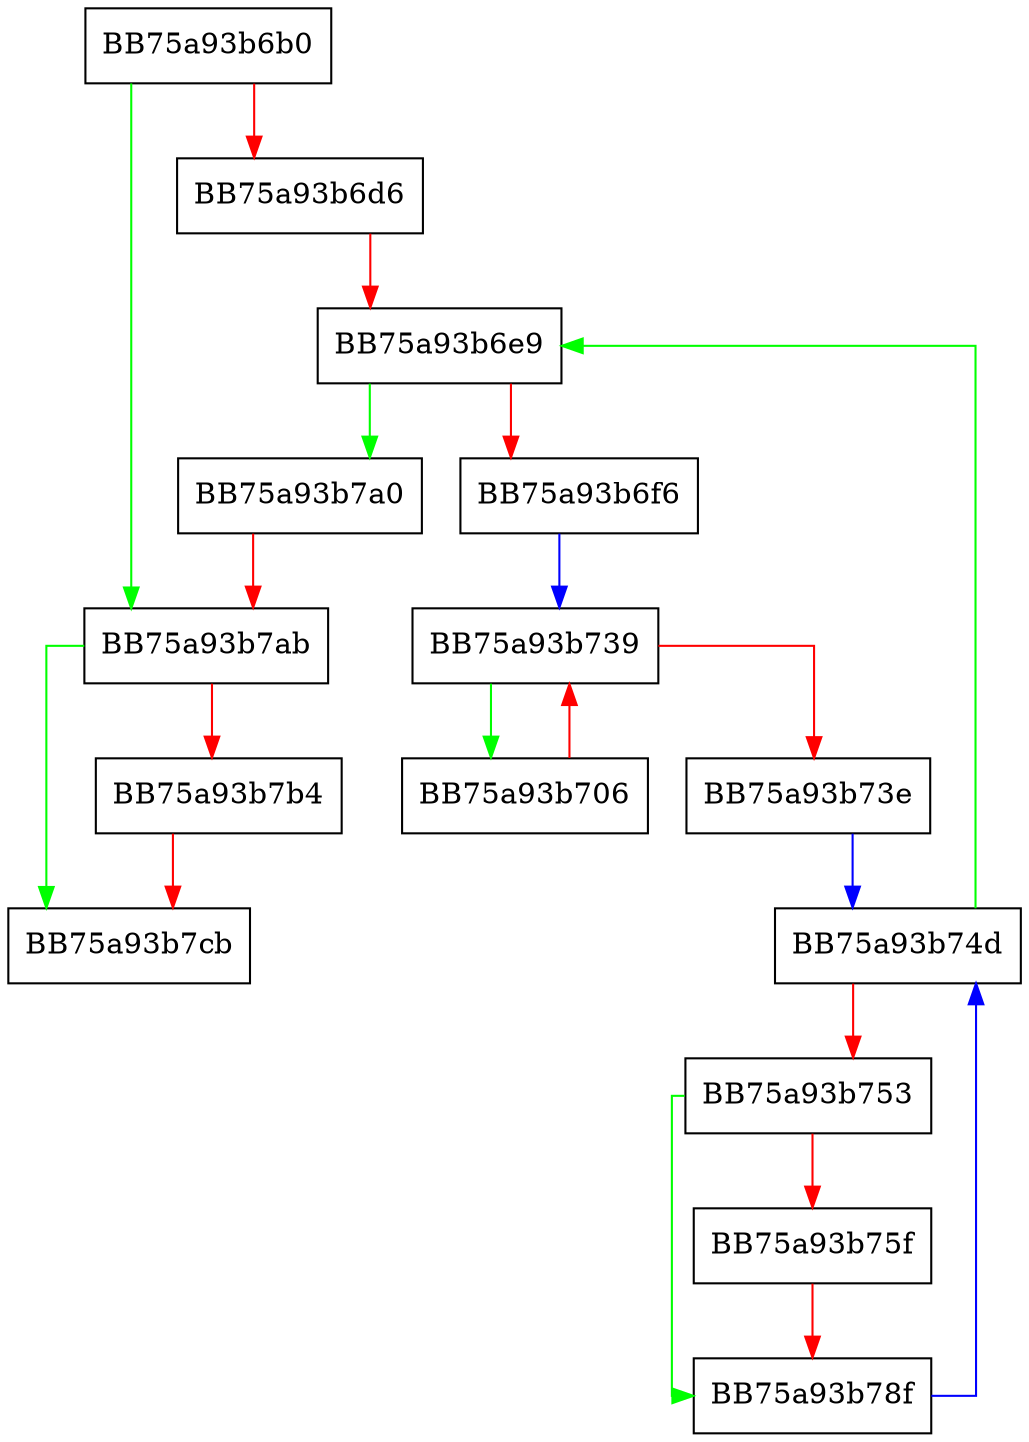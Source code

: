 digraph dump_tlv {
  node [shape="box"];
  graph [splines=ortho];
  BB75a93b6b0 -> BB75a93b7ab [color="green"];
  BB75a93b6b0 -> BB75a93b6d6 [color="red"];
  BB75a93b6d6 -> BB75a93b6e9 [color="red"];
  BB75a93b6e9 -> BB75a93b7a0 [color="green"];
  BB75a93b6e9 -> BB75a93b6f6 [color="red"];
  BB75a93b6f6 -> BB75a93b739 [color="blue"];
  BB75a93b706 -> BB75a93b739 [color="red"];
  BB75a93b739 -> BB75a93b706 [color="green"];
  BB75a93b739 -> BB75a93b73e [color="red"];
  BB75a93b73e -> BB75a93b74d [color="blue"];
  BB75a93b74d -> BB75a93b6e9 [color="green"];
  BB75a93b74d -> BB75a93b753 [color="red"];
  BB75a93b753 -> BB75a93b78f [color="green"];
  BB75a93b753 -> BB75a93b75f [color="red"];
  BB75a93b75f -> BB75a93b78f [color="red"];
  BB75a93b78f -> BB75a93b74d [color="blue"];
  BB75a93b7a0 -> BB75a93b7ab [color="red"];
  BB75a93b7ab -> BB75a93b7cb [color="green"];
  BB75a93b7ab -> BB75a93b7b4 [color="red"];
  BB75a93b7b4 -> BB75a93b7cb [color="red"];
}